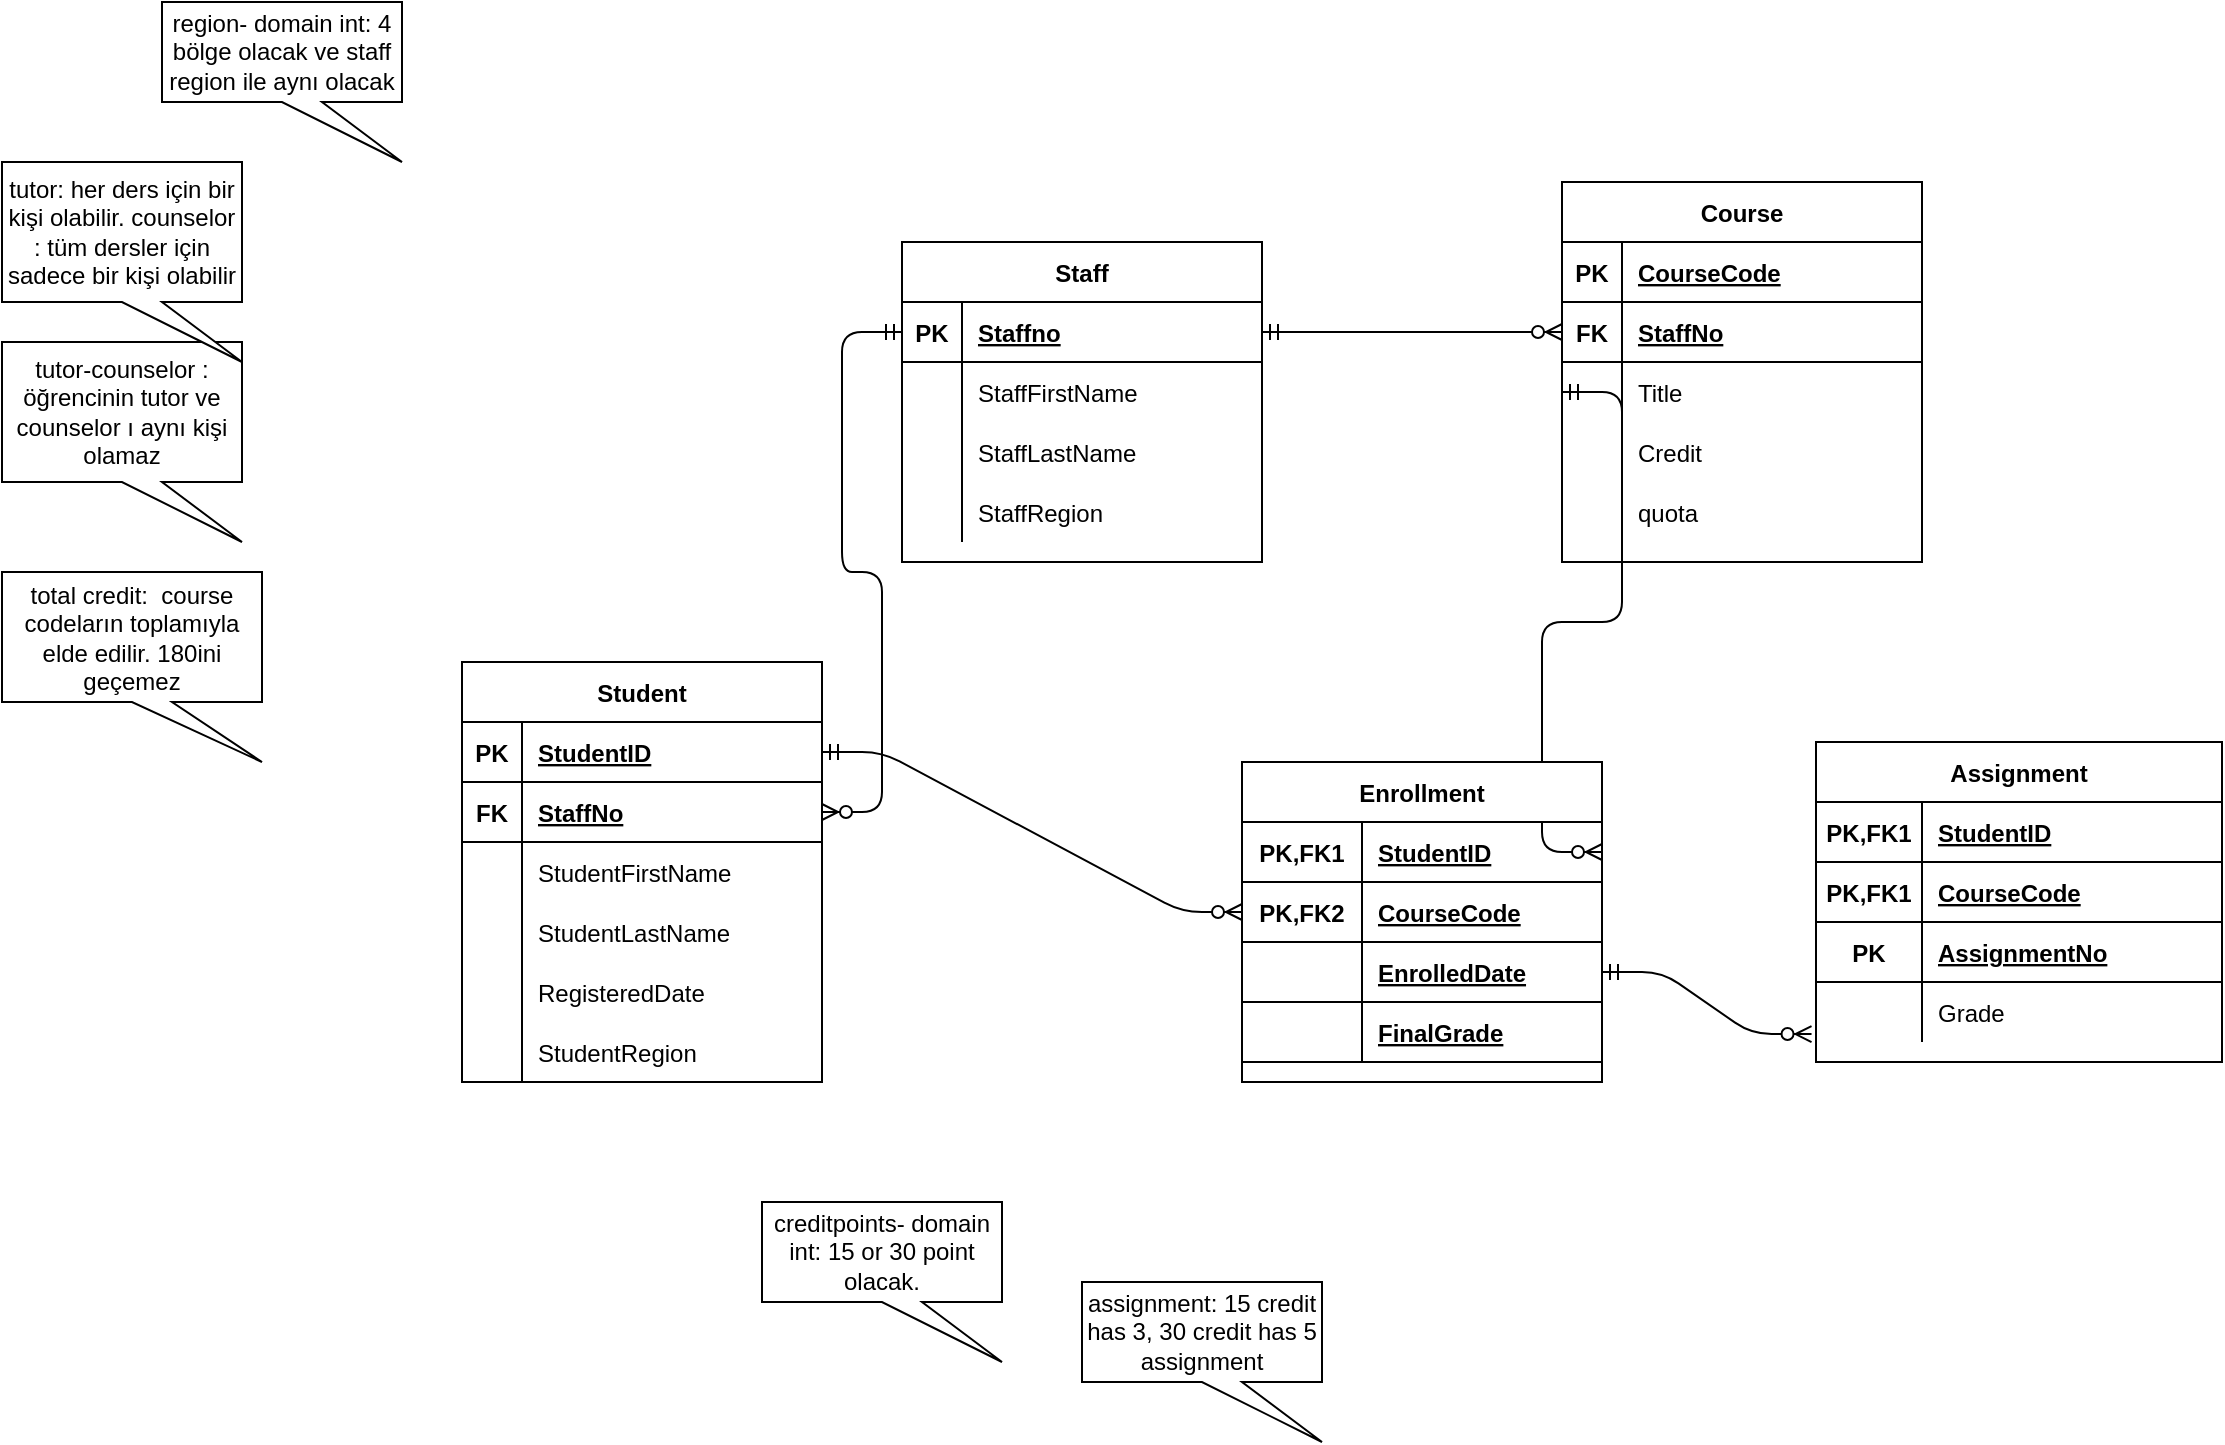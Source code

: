 <mxfile version="13.7.3" type="device"><diagram id="dAmoCM9fYqHxdcc0w0ov" name="Sayfa -1"><mxGraphModel dx="2169" dy="642" grid="1" gridSize="10" guides="1" tooltips="1" connect="1" arrows="1" fold="1" page="1" pageScale="1" pageWidth="827" pageHeight="1169" math="0" shadow="0"><root><mxCell id="0"/><mxCell id="1" parent="0"/><mxCell id="5inoT8lGErBf_DBicO5m-40" value="region- domain int: 4 bölge olacak ve staff region ile aynı olacak" style="shape=callout;whiteSpace=wrap;html=1;perimeter=calloutPerimeter;position2=1;" parent="1" vertex="1"><mxGeometry y="70" width="120" height="80" as="geometry"/></mxCell><mxCell id="5inoT8lGErBf_DBicO5m-42" value="" style="edgeStyle=entityRelationEdgeStyle;fontSize=12;html=1;endArrow=ERmandOne;endFill=0;startArrow=ERzeroToMany;entryX=0;entryY=0.5;entryDx=0;entryDy=0;exitX=1;exitY=0.5;exitDx=0;exitDy=0;" parent="1" source="5inoT8lGErBf_DBicO5m-117" target="5inoT8lGErBf_DBicO5m-31" edge="1"><mxGeometry width="100" height="100" relative="1" as="geometry"><mxPoint x="320" y="300" as="sourcePoint"/><mxPoint x="250" y="510" as="targetPoint"/></mxGeometry></mxCell><mxCell id="5inoT8lGErBf_DBicO5m-60" value="" style="edgeStyle=entityRelationEdgeStyle;fontSize=12;html=1;endArrow=ERmandOne;endFill=0;startArrow=ERzeroToMany;exitX=1;exitY=0.5;exitDx=0;exitDy=0;" parent="1" source="5inoT8lGErBf_DBicO5m-159" target="5inoT8lGErBf_DBicO5m-15" edge="1"><mxGeometry width="100" height="100" relative="1" as="geometry"><mxPoint x="330" y="400" as="sourcePoint"/><mxPoint x="420" y="180" as="targetPoint"/></mxGeometry></mxCell><mxCell id="5inoT8lGErBf_DBicO5m-67" value="creditpoints- domain int: 15 or 30 point olacak." style="shape=callout;whiteSpace=wrap;html=1;perimeter=calloutPerimeter;position2=1;" parent="1" vertex="1"><mxGeometry x="300" y="670" width="120" height="80" as="geometry"/></mxCell><mxCell id="5inoT8lGErBf_DBicO5m-71" value="total credit:&amp;nbsp; course codeların toplamıyla elde edilir. 180ini geçemez" style="shape=callout;whiteSpace=wrap;html=1;perimeter=calloutPerimeter;position2=1;" parent="1" vertex="1"><mxGeometry x="-80" y="355" width="130" height="95" as="geometry"/></mxCell><mxCell id="5inoT8lGErBf_DBicO5m-75" value="assignment: 15 credit has 3, 30 credit has 5 assignment" style="shape=callout;whiteSpace=wrap;html=1;perimeter=calloutPerimeter;position2=1;" parent="1" vertex="1"><mxGeometry x="460" y="710" width="120" height="80" as="geometry"/></mxCell><mxCell id="5inoT8lGErBf_DBicO5m-104" value="tutor-counselor : öğrencinin tutor ve counselor ı aynı kişi olamaz" style="shape=callout;whiteSpace=wrap;html=1;perimeter=calloutPerimeter;position2=1;" parent="1" vertex="1"><mxGeometry x="-80" y="240" width="120" height="100" as="geometry"/></mxCell><mxCell id="5inoT8lGErBf_DBicO5m-107" value="tutor: her ders için bir kişi olabilir. counselor : tüm dersler için sadece bir kişi olabilir" style="shape=callout;whiteSpace=wrap;html=1;perimeter=calloutPerimeter;position2=1;" parent="1" vertex="1"><mxGeometry x="-80" y="150" width="120" height="100" as="geometry"/></mxCell><mxCell id="5inoT8lGErBf_DBicO5m-115" value="" style="edgeStyle=entityRelationEdgeStyle;fontSize=12;html=1;endArrow=ERzeroToMany;endFill=1;startArrow=ERmandOne;entryX=-0.011;entryY=0.867;entryDx=0;entryDy=0;entryPerimeter=0;startFill=0;" parent="1" source="5inoT8lGErBf_DBicO5m-144" target="5inoT8lGErBf_DBicO5m-80" edge="1"><mxGeometry width="100" height="100" relative="1" as="geometry"><mxPoint x="440" y="675" as="sourcePoint"/><mxPoint x="540" y="575" as="targetPoint"/></mxGeometry></mxCell><mxCell id="5inoT8lGErBf_DBicO5m-133" value="" style="edgeStyle=entityRelationEdgeStyle;fontSize=12;html=1;endArrow=ERzeroToMany;endFill=1;startArrow=ERmandOne;startFill=0;entryX=0;entryY=0.5;entryDx=0;entryDy=0;exitX=1;exitY=0.5;exitDx=0;exitDy=0;" parent="1" source="5inoT8lGErBf_DBicO5m-2" target="5inoT8lGErBf_DBicO5m-129" edge="1"><mxGeometry width="100" height="100" relative="1" as="geometry"><mxPoint x="570" y="460" as="sourcePoint"/><mxPoint x="430" y="520" as="targetPoint"/></mxGeometry></mxCell><mxCell id="5inoT8lGErBf_DBicO5m-27" value="Course" style="shape=table;startSize=30;container=1;collapsible=1;childLayout=tableLayout;fixedRows=1;rowLines=0;fontStyle=1;align=center;resizeLast=1;" parent="1" vertex="1"><mxGeometry x="700" y="160" width="180" height="190" as="geometry"/></mxCell><mxCell id="5inoT8lGErBf_DBicO5m-28" value="" style="shape=partialRectangle;collapsible=0;dropTarget=0;pointerEvents=0;fillColor=none;top=0;left=0;bottom=1;right=0;points=[[0,0.5],[1,0.5]];portConstraint=eastwest;" parent="5inoT8lGErBf_DBicO5m-27" vertex="1"><mxGeometry y="30" width="180" height="30" as="geometry"/></mxCell><mxCell id="5inoT8lGErBf_DBicO5m-29" value="PK" style="shape=partialRectangle;connectable=0;fillColor=none;top=0;left=0;bottom=0;right=0;fontStyle=1;overflow=hidden;" parent="5inoT8lGErBf_DBicO5m-28" vertex="1"><mxGeometry width="30" height="30" as="geometry"/></mxCell><mxCell id="5inoT8lGErBf_DBicO5m-30" value="CourseCode" style="shape=partialRectangle;connectable=0;fillColor=none;top=0;left=0;bottom=0;right=0;align=left;spacingLeft=6;fontStyle=5;overflow=hidden;" parent="5inoT8lGErBf_DBicO5m-28" vertex="1"><mxGeometry x="30" width="150" height="30" as="geometry"/></mxCell><mxCell id="5inoT8lGErBf_DBicO5m-153" style="shape=partialRectangle;collapsible=0;dropTarget=0;pointerEvents=0;fillColor=none;top=0;left=0;bottom=1;right=0;points=[[0,0.5],[1,0.5]];portConstraint=eastwest;" parent="5inoT8lGErBf_DBicO5m-27" vertex="1"><mxGeometry y="60" width="180" height="30" as="geometry"/></mxCell><mxCell id="5inoT8lGErBf_DBicO5m-154" value="FK" style="shape=partialRectangle;connectable=0;fillColor=none;top=0;left=0;bottom=0;right=0;fontStyle=1;overflow=hidden;" parent="5inoT8lGErBf_DBicO5m-153" vertex="1"><mxGeometry width="30" height="30" as="geometry"/></mxCell><mxCell id="5inoT8lGErBf_DBicO5m-155" value="StaffNo" style="shape=partialRectangle;connectable=0;fillColor=none;top=0;left=0;bottom=0;right=0;align=left;spacingLeft=6;fontStyle=5;overflow=hidden;" parent="5inoT8lGErBf_DBicO5m-153" vertex="1"><mxGeometry x="30" width="150" height="30" as="geometry"/></mxCell><mxCell id="5inoT8lGErBf_DBicO5m-31" value="" style="shape=partialRectangle;collapsible=0;dropTarget=0;pointerEvents=0;fillColor=none;top=0;left=0;bottom=0;right=0;points=[[0,0.5],[1,0.5]];portConstraint=eastwest;" parent="5inoT8lGErBf_DBicO5m-27" vertex="1"><mxGeometry y="90" width="180" height="30" as="geometry"/></mxCell><mxCell id="5inoT8lGErBf_DBicO5m-32" value="" style="shape=partialRectangle;connectable=0;fillColor=none;top=0;left=0;bottom=0;right=0;editable=1;overflow=hidden;" parent="5inoT8lGErBf_DBicO5m-31" vertex="1"><mxGeometry width="30" height="30" as="geometry"/></mxCell><mxCell id="5inoT8lGErBf_DBicO5m-33" value="Title" style="shape=partialRectangle;connectable=0;fillColor=none;top=0;left=0;bottom=0;right=0;align=left;spacingLeft=6;overflow=hidden;" parent="5inoT8lGErBf_DBicO5m-31" vertex="1"><mxGeometry x="30" width="150" height="30" as="geometry"/></mxCell><mxCell id="5inoT8lGErBf_DBicO5m-34" value="" style="shape=partialRectangle;collapsible=0;dropTarget=0;pointerEvents=0;fillColor=none;top=0;left=0;bottom=0;right=0;points=[[0,0.5],[1,0.5]];portConstraint=eastwest;" parent="5inoT8lGErBf_DBicO5m-27" vertex="1"><mxGeometry y="120" width="180" height="30" as="geometry"/></mxCell><mxCell id="5inoT8lGErBf_DBicO5m-35" value="" style="shape=partialRectangle;connectable=0;fillColor=none;top=0;left=0;bottom=0;right=0;editable=1;overflow=hidden;" parent="5inoT8lGErBf_DBicO5m-34" vertex="1"><mxGeometry width="30" height="30" as="geometry"/></mxCell><mxCell id="5inoT8lGErBf_DBicO5m-36" value="Credit" style="shape=partialRectangle;connectable=0;fillColor=none;top=0;left=0;bottom=0;right=0;align=left;spacingLeft=6;overflow=hidden;" parent="5inoT8lGErBf_DBicO5m-34" vertex="1"><mxGeometry x="30" width="150" height="30" as="geometry"/></mxCell><mxCell id="5inoT8lGErBf_DBicO5m-37" value="" style="shape=partialRectangle;collapsible=0;dropTarget=0;pointerEvents=0;fillColor=none;top=0;left=0;bottom=0;right=0;points=[[0,0.5],[1,0.5]];portConstraint=eastwest;" parent="5inoT8lGErBf_DBicO5m-27" vertex="1"><mxGeometry y="150" width="180" height="30" as="geometry"/></mxCell><mxCell id="5inoT8lGErBf_DBicO5m-38" value="" style="shape=partialRectangle;connectable=0;fillColor=none;top=0;left=0;bottom=0;right=0;editable=1;overflow=hidden;" parent="5inoT8lGErBf_DBicO5m-37" vertex="1"><mxGeometry width="30" height="30" as="geometry"/></mxCell><mxCell id="5inoT8lGErBf_DBicO5m-39" value="quota" style="shape=partialRectangle;connectable=0;fillColor=none;top=0;left=0;bottom=0;right=0;align=left;spacingLeft=6;overflow=hidden;" parent="5inoT8lGErBf_DBicO5m-37" vertex="1"><mxGeometry x="30" width="150" height="30" as="geometry"/></mxCell><mxCell id="5inoT8lGErBf_DBicO5m-1" value="Student" style="shape=table;startSize=30;container=1;collapsible=1;childLayout=tableLayout;fixedRows=1;rowLines=0;fontStyle=1;align=center;resizeLast=1;" parent="1" vertex="1"><mxGeometry x="150" y="400" width="180" height="210" as="geometry"/></mxCell><mxCell id="5inoT8lGErBf_DBicO5m-2" value="" style="shape=partialRectangle;collapsible=0;dropTarget=0;pointerEvents=0;fillColor=none;top=0;left=0;bottom=1;right=0;points=[[0,0.5],[1,0.5]];portConstraint=eastwest;" parent="5inoT8lGErBf_DBicO5m-1" vertex="1"><mxGeometry y="30" width="180" height="30" as="geometry"/></mxCell><mxCell id="5inoT8lGErBf_DBicO5m-3" value="PK" style="shape=partialRectangle;connectable=0;fillColor=none;top=0;left=0;bottom=0;right=0;fontStyle=1;overflow=hidden;" parent="5inoT8lGErBf_DBicO5m-2" vertex="1"><mxGeometry width="30" height="30" as="geometry"/></mxCell><mxCell id="5inoT8lGErBf_DBicO5m-4" value="StudentID" style="shape=partialRectangle;connectable=0;fillColor=none;top=0;left=0;bottom=0;right=0;align=left;spacingLeft=6;fontStyle=5;overflow=hidden;" parent="5inoT8lGErBf_DBicO5m-2" vertex="1"><mxGeometry x="30" width="150" height="30" as="geometry"/></mxCell><mxCell id="5inoT8lGErBf_DBicO5m-159" style="shape=partialRectangle;collapsible=0;dropTarget=0;pointerEvents=0;fillColor=none;top=0;left=0;bottom=1;right=0;points=[[0,0.5],[1,0.5]];portConstraint=eastwest;" parent="5inoT8lGErBf_DBicO5m-1" vertex="1"><mxGeometry y="60" width="180" height="30" as="geometry"/></mxCell><mxCell id="5inoT8lGErBf_DBicO5m-160" value="FK" style="shape=partialRectangle;connectable=0;fillColor=none;top=0;left=0;bottom=0;right=0;fontStyle=1;overflow=hidden;" parent="5inoT8lGErBf_DBicO5m-159" vertex="1"><mxGeometry width="30" height="30" as="geometry"/></mxCell><mxCell id="5inoT8lGErBf_DBicO5m-161" value="StaffNo" style="shape=partialRectangle;connectable=0;fillColor=none;top=0;left=0;bottom=0;right=0;align=left;spacingLeft=6;fontStyle=5;overflow=hidden;" parent="5inoT8lGErBf_DBicO5m-159" vertex="1"><mxGeometry x="30" width="150" height="30" as="geometry"/></mxCell><mxCell id="5inoT8lGErBf_DBicO5m-5" value="" style="shape=partialRectangle;collapsible=0;dropTarget=0;pointerEvents=0;fillColor=none;top=0;left=0;bottom=0;right=0;points=[[0,0.5],[1,0.5]];portConstraint=eastwest;" parent="5inoT8lGErBf_DBicO5m-1" vertex="1"><mxGeometry y="90" width="180" height="30" as="geometry"/></mxCell><mxCell id="5inoT8lGErBf_DBicO5m-6" value="" style="shape=partialRectangle;connectable=0;fillColor=none;top=0;left=0;bottom=0;right=0;editable=1;overflow=hidden;" parent="5inoT8lGErBf_DBicO5m-5" vertex="1"><mxGeometry width="30" height="30" as="geometry"/></mxCell><mxCell id="5inoT8lGErBf_DBicO5m-7" value="StudentFirstName" style="shape=partialRectangle;connectable=0;fillColor=none;top=0;left=0;bottom=0;right=0;align=left;spacingLeft=6;overflow=hidden;" parent="5inoT8lGErBf_DBicO5m-5" vertex="1"><mxGeometry x="30" width="150" height="30" as="geometry"/></mxCell><mxCell id="5inoT8lGErBf_DBicO5m-8" value="" style="shape=partialRectangle;collapsible=0;dropTarget=0;pointerEvents=0;fillColor=none;top=0;left=0;bottom=0;right=0;points=[[0,0.5],[1,0.5]];portConstraint=eastwest;" parent="5inoT8lGErBf_DBicO5m-1" vertex="1"><mxGeometry y="120" width="180" height="30" as="geometry"/></mxCell><mxCell id="5inoT8lGErBf_DBicO5m-9" value="" style="shape=partialRectangle;connectable=0;fillColor=none;top=0;left=0;bottom=0;right=0;editable=1;overflow=hidden;" parent="5inoT8lGErBf_DBicO5m-8" vertex="1"><mxGeometry width="30" height="30" as="geometry"/></mxCell><mxCell id="5inoT8lGErBf_DBicO5m-10" value="StudentLastName" style="shape=partialRectangle;connectable=0;fillColor=none;top=0;left=0;bottom=0;right=0;align=left;spacingLeft=6;overflow=hidden;" parent="5inoT8lGErBf_DBicO5m-8" vertex="1"><mxGeometry x="30" width="150" height="30" as="geometry"/></mxCell><mxCell id="5inoT8lGErBf_DBicO5m-11" value="" style="shape=partialRectangle;collapsible=0;dropTarget=0;pointerEvents=0;fillColor=none;top=0;left=0;bottom=0;right=0;points=[[0,0.5],[1,0.5]];portConstraint=eastwest;" parent="5inoT8lGErBf_DBicO5m-1" vertex="1"><mxGeometry y="150" width="180" height="30" as="geometry"/></mxCell><mxCell id="5inoT8lGErBf_DBicO5m-12" value="" style="shape=partialRectangle;connectable=0;fillColor=none;top=0;left=0;bottom=0;right=0;editable=1;overflow=hidden;" parent="5inoT8lGErBf_DBicO5m-11" vertex="1"><mxGeometry width="30" height="30" as="geometry"/></mxCell><mxCell id="5inoT8lGErBf_DBicO5m-13" value="RegisteredDate" style="shape=partialRectangle;connectable=0;fillColor=none;top=0;left=0;bottom=0;right=0;align=left;spacingLeft=6;overflow=hidden;" parent="5inoT8lGErBf_DBicO5m-11" vertex="1"><mxGeometry x="30" width="150" height="30" as="geometry"/></mxCell><mxCell id="5inoT8lGErBf_DBicO5m-68" style="shape=partialRectangle;collapsible=0;dropTarget=0;pointerEvents=0;fillColor=none;top=0;left=0;bottom=0;right=0;points=[[0,0.5],[1,0.5]];portConstraint=eastwest;" parent="5inoT8lGErBf_DBicO5m-1" vertex="1"><mxGeometry y="180" width="180" height="30" as="geometry"/></mxCell><mxCell id="5inoT8lGErBf_DBicO5m-69" style="shape=partialRectangle;connectable=0;fillColor=none;top=0;left=0;bottom=0;right=0;editable=1;overflow=hidden;" parent="5inoT8lGErBf_DBicO5m-68" vertex="1"><mxGeometry width="30" height="30" as="geometry"/></mxCell><mxCell id="5inoT8lGErBf_DBicO5m-70" value="StudentRegion" style="shape=partialRectangle;connectable=0;fillColor=none;top=0;left=0;bottom=0;right=0;align=left;spacingLeft=6;overflow=hidden;" parent="5inoT8lGErBf_DBicO5m-68" vertex="1"><mxGeometry x="30" width="150" height="30" as="geometry"/></mxCell><mxCell id="5inoT8lGErBf_DBicO5m-163" value="" style="edgeStyle=entityRelationEdgeStyle;fontSize=12;html=1;endArrow=ERzeroToMany;startArrow=ERmandOne;exitX=1;exitY=0.5;exitDx=0;exitDy=0;entryX=0;entryY=0.5;entryDx=0;entryDy=0;endFill=1;" parent="1" source="5inoT8lGErBf_DBicO5m-15" target="5inoT8lGErBf_DBicO5m-153" edge="1"><mxGeometry width="100" height="100" relative="1" as="geometry"><mxPoint x="590" y="280" as="sourcePoint"/><mxPoint x="690" y="180" as="targetPoint"/></mxGeometry></mxCell><mxCell id="5inoT8lGErBf_DBicO5m-116" value="Enrollment" style="shape=table;startSize=30;container=1;collapsible=1;childLayout=tableLayout;fixedRows=1;rowLines=0;fontStyle=1;align=center;resizeLast=1;" parent="1" vertex="1"><mxGeometry x="540" y="450" width="180" height="160" as="geometry"/></mxCell><mxCell id="5inoT8lGErBf_DBicO5m-117" value="" style="shape=partialRectangle;collapsible=0;dropTarget=0;pointerEvents=0;fillColor=none;top=0;left=0;bottom=1;right=0;points=[[0,0.5],[1,0.5]];portConstraint=eastwest;" parent="5inoT8lGErBf_DBicO5m-116" vertex="1"><mxGeometry y="30" width="180" height="30" as="geometry"/></mxCell><mxCell id="5inoT8lGErBf_DBicO5m-118" value="PK,FK1" style="shape=partialRectangle;connectable=0;fillColor=none;top=0;left=0;bottom=0;right=0;fontStyle=1;overflow=hidden;" parent="5inoT8lGErBf_DBicO5m-117" vertex="1"><mxGeometry width="60.0" height="30" as="geometry"/></mxCell><mxCell id="5inoT8lGErBf_DBicO5m-119" value="StudentID" style="shape=partialRectangle;connectable=0;fillColor=none;top=0;left=0;bottom=0;right=0;align=left;spacingLeft=6;fontStyle=5;overflow=hidden;" parent="5inoT8lGErBf_DBicO5m-117" vertex="1"><mxGeometry x="60.0" width="120.0" height="30" as="geometry"/></mxCell><mxCell id="5inoT8lGErBf_DBicO5m-129" style="shape=partialRectangle;collapsible=0;dropTarget=0;pointerEvents=0;fillColor=none;top=0;left=0;bottom=1;right=0;points=[[0,0.5],[1,0.5]];portConstraint=eastwest;" parent="5inoT8lGErBf_DBicO5m-116" vertex="1"><mxGeometry y="60" width="180" height="30" as="geometry"/></mxCell><mxCell id="5inoT8lGErBf_DBicO5m-130" value="PK,FK2" style="shape=partialRectangle;connectable=0;fillColor=none;top=0;left=0;bottom=0;right=0;fontStyle=1;overflow=hidden;" parent="5inoT8lGErBf_DBicO5m-129" vertex="1"><mxGeometry width="60.0" height="30" as="geometry"/></mxCell><mxCell id="5inoT8lGErBf_DBicO5m-131" value="CourseCode" style="shape=partialRectangle;connectable=0;fillColor=none;top=0;left=0;bottom=0;right=0;align=left;spacingLeft=6;fontStyle=5;overflow=hidden;" parent="5inoT8lGErBf_DBicO5m-129" vertex="1"><mxGeometry x="60.0" width="120.0" height="30" as="geometry"/></mxCell><mxCell id="5inoT8lGErBf_DBicO5m-144" style="shape=partialRectangle;collapsible=0;dropTarget=0;pointerEvents=0;fillColor=none;top=0;left=0;bottom=1;right=0;points=[[0,0.5],[1,0.5]];portConstraint=eastwest;" parent="5inoT8lGErBf_DBicO5m-116" vertex="1"><mxGeometry y="90" width="180" height="30" as="geometry"/></mxCell><mxCell id="5inoT8lGErBf_DBicO5m-145" style="shape=partialRectangle;connectable=0;fillColor=none;top=0;left=0;bottom=0;right=0;fontStyle=1;overflow=hidden;" parent="5inoT8lGErBf_DBicO5m-144" vertex="1"><mxGeometry width="60.0" height="30" as="geometry"/></mxCell><mxCell id="5inoT8lGErBf_DBicO5m-146" value="EnrolledDate" style="shape=partialRectangle;connectable=0;fillColor=none;top=0;left=0;bottom=0;right=0;align=left;spacingLeft=6;fontStyle=5;overflow=hidden;" parent="5inoT8lGErBf_DBicO5m-144" vertex="1"><mxGeometry x="60.0" width="120.0" height="30" as="geometry"/></mxCell><mxCell id="5inoT8lGErBf_DBicO5m-147" style="shape=partialRectangle;collapsible=0;dropTarget=0;pointerEvents=0;fillColor=none;top=0;left=0;bottom=1;right=0;points=[[0,0.5],[1,0.5]];portConstraint=eastwest;" parent="5inoT8lGErBf_DBicO5m-116" vertex="1"><mxGeometry y="120" width="180" height="30" as="geometry"/></mxCell><mxCell id="5inoT8lGErBf_DBicO5m-148" style="shape=partialRectangle;connectable=0;fillColor=none;top=0;left=0;bottom=0;right=0;fontStyle=1;overflow=hidden;" parent="5inoT8lGErBf_DBicO5m-147" vertex="1"><mxGeometry width="60.0" height="30" as="geometry"/></mxCell><mxCell id="5inoT8lGErBf_DBicO5m-149" value="FinalGrade" style="shape=partialRectangle;connectable=0;fillColor=none;top=0;left=0;bottom=0;right=0;align=left;spacingLeft=6;fontStyle=5;overflow=hidden;" parent="5inoT8lGErBf_DBicO5m-147" vertex="1"><mxGeometry x="60.0" width="120.0" height="30" as="geometry"/></mxCell><mxCell id="5inoT8lGErBf_DBicO5m-76" value="Assignment" style="shape=table;startSize=30;container=1;collapsible=1;childLayout=tableLayout;fixedRows=1;rowLines=0;fontStyle=1;align=center;resizeLast=1;" parent="1" vertex="1"><mxGeometry x="827" y="440" width="203" height="160" as="geometry"/></mxCell><mxCell id="5inoT8lGErBf_DBicO5m-77" value="" style="shape=partialRectangle;collapsible=0;dropTarget=0;pointerEvents=0;fillColor=none;top=0;left=0;bottom=1;right=0;points=[[0,0.5],[1,0.5]];portConstraint=eastwest;" parent="5inoT8lGErBf_DBicO5m-76" vertex="1"><mxGeometry y="30" width="203" height="30" as="geometry"/></mxCell><mxCell id="5inoT8lGErBf_DBicO5m-78" value="PK,FK1" style="shape=partialRectangle;connectable=0;fillColor=none;top=0;left=0;bottom=0;right=0;fontStyle=1;overflow=hidden;" parent="5inoT8lGErBf_DBicO5m-77" vertex="1"><mxGeometry width="53" height="30" as="geometry"/></mxCell><mxCell id="5inoT8lGErBf_DBicO5m-79" value="StudentID" style="shape=partialRectangle;connectable=0;fillColor=none;top=0;left=0;bottom=0;right=0;align=left;spacingLeft=6;fontStyle=5;overflow=hidden;" parent="5inoT8lGErBf_DBicO5m-77" vertex="1"><mxGeometry x="53" width="150" height="30" as="geometry"/></mxCell><mxCell id="5inoT8lGErBf_DBicO5m-111" style="shape=partialRectangle;collapsible=0;dropTarget=0;pointerEvents=0;fillColor=none;top=0;left=0;bottom=1;right=0;points=[[0,0.5],[1,0.5]];portConstraint=eastwest;" parent="5inoT8lGErBf_DBicO5m-76" vertex="1"><mxGeometry y="60" width="203" height="30" as="geometry"/></mxCell><mxCell id="5inoT8lGErBf_DBicO5m-112" value="PK,FK1" style="shape=partialRectangle;connectable=0;fillColor=none;top=0;left=0;bottom=0;right=0;fontStyle=1;overflow=hidden;" parent="5inoT8lGErBf_DBicO5m-111" vertex="1"><mxGeometry width="53" height="30" as="geometry"/></mxCell><mxCell id="5inoT8lGErBf_DBicO5m-113" value="CourseCode" style="shape=partialRectangle;connectable=0;fillColor=none;top=0;left=0;bottom=0;right=0;align=left;spacingLeft=6;fontStyle=5;overflow=hidden;" parent="5inoT8lGErBf_DBicO5m-111" vertex="1"><mxGeometry x="53" width="150" height="30" as="geometry"/></mxCell><mxCell id="5inoT8lGErBf_DBicO5m-173" style="shape=partialRectangle;collapsible=0;dropTarget=0;pointerEvents=0;fillColor=none;top=0;left=0;bottom=1;right=0;points=[[0,0.5],[1,0.5]];portConstraint=eastwest;" parent="5inoT8lGErBf_DBicO5m-76" vertex="1"><mxGeometry y="90" width="203" height="30" as="geometry"/></mxCell><mxCell id="5inoT8lGErBf_DBicO5m-174" value="PK" style="shape=partialRectangle;connectable=0;fillColor=none;top=0;left=0;bottom=0;right=0;fontStyle=1;overflow=hidden;" parent="5inoT8lGErBf_DBicO5m-173" vertex="1"><mxGeometry width="53" height="30" as="geometry"/></mxCell><mxCell id="5inoT8lGErBf_DBicO5m-175" value="AssignmentNo" style="shape=partialRectangle;connectable=0;fillColor=none;top=0;left=0;bottom=0;right=0;align=left;spacingLeft=6;fontStyle=5;overflow=hidden;" parent="5inoT8lGErBf_DBicO5m-173" vertex="1"><mxGeometry x="53" width="150" height="30" as="geometry"/></mxCell><mxCell id="5inoT8lGErBf_DBicO5m-80" value="" style="shape=partialRectangle;collapsible=0;dropTarget=0;pointerEvents=0;fillColor=none;top=0;left=0;bottom=0;right=0;points=[[0,0.5],[1,0.5]];portConstraint=eastwest;" parent="5inoT8lGErBf_DBicO5m-76" vertex="1"><mxGeometry y="120" width="203" height="30" as="geometry"/></mxCell><mxCell id="5inoT8lGErBf_DBicO5m-81" value="" style="shape=partialRectangle;connectable=0;fillColor=none;top=0;left=0;bottom=0;right=0;editable=1;overflow=hidden;" parent="5inoT8lGErBf_DBicO5m-80" vertex="1"><mxGeometry width="53" height="30" as="geometry"/></mxCell><mxCell id="5inoT8lGErBf_DBicO5m-82" value="Grade" style="shape=partialRectangle;connectable=0;fillColor=none;top=0;left=0;bottom=0;right=0;align=left;spacingLeft=6;overflow=hidden;" parent="5inoT8lGErBf_DBicO5m-80" vertex="1"><mxGeometry x="53" width="150" height="30" as="geometry"/></mxCell><mxCell id="5inoT8lGErBf_DBicO5m-14" value="Staff" style="shape=table;startSize=30;container=1;collapsible=1;childLayout=tableLayout;fixedRows=1;rowLines=0;fontStyle=1;align=center;resizeLast=1;" parent="1" vertex="1"><mxGeometry x="370" y="190" width="180" height="160" as="geometry"/></mxCell><mxCell id="5inoT8lGErBf_DBicO5m-15" value="" style="shape=partialRectangle;collapsible=0;dropTarget=0;pointerEvents=0;fillColor=none;top=0;left=0;bottom=1;right=0;points=[[0,0.5],[1,0.5]];portConstraint=eastwest;" parent="5inoT8lGErBf_DBicO5m-14" vertex="1"><mxGeometry y="30" width="180" height="30" as="geometry"/></mxCell><mxCell id="5inoT8lGErBf_DBicO5m-16" value="PK" style="shape=partialRectangle;connectable=0;fillColor=none;top=0;left=0;bottom=0;right=0;fontStyle=1;overflow=hidden;" parent="5inoT8lGErBf_DBicO5m-15" vertex="1"><mxGeometry width="30" height="30" as="geometry"/></mxCell><mxCell id="5inoT8lGErBf_DBicO5m-17" value="Staffno" style="shape=partialRectangle;connectable=0;fillColor=none;top=0;left=0;bottom=0;right=0;align=left;spacingLeft=6;fontStyle=5;overflow=hidden;" parent="5inoT8lGErBf_DBicO5m-15" vertex="1"><mxGeometry x="30" width="150" height="30" as="geometry"/></mxCell><mxCell id="5inoT8lGErBf_DBicO5m-18" value="" style="shape=partialRectangle;collapsible=0;dropTarget=0;pointerEvents=0;fillColor=none;top=0;left=0;bottom=0;right=0;points=[[0,0.5],[1,0.5]];portConstraint=eastwest;" parent="5inoT8lGErBf_DBicO5m-14" vertex="1"><mxGeometry y="60" width="180" height="30" as="geometry"/></mxCell><mxCell id="5inoT8lGErBf_DBicO5m-19" value="" style="shape=partialRectangle;connectable=0;fillColor=none;top=0;left=0;bottom=0;right=0;editable=1;overflow=hidden;" parent="5inoT8lGErBf_DBicO5m-18" vertex="1"><mxGeometry width="30" height="30" as="geometry"/></mxCell><mxCell id="5inoT8lGErBf_DBicO5m-20" value="StaffFirstName" style="shape=partialRectangle;connectable=0;fillColor=none;top=0;left=0;bottom=0;right=0;align=left;spacingLeft=6;overflow=hidden;" parent="5inoT8lGErBf_DBicO5m-18" vertex="1"><mxGeometry x="30" width="150" height="30" as="geometry"/></mxCell><mxCell id="5inoT8lGErBf_DBicO5m-21" value="" style="shape=partialRectangle;collapsible=0;dropTarget=0;pointerEvents=0;fillColor=none;top=0;left=0;bottom=0;right=0;points=[[0,0.5],[1,0.5]];portConstraint=eastwest;" parent="5inoT8lGErBf_DBicO5m-14" vertex="1"><mxGeometry y="90" width="180" height="30" as="geometry"/></mxCell><mxCell id="5inoT8lGErBf_DBicO5m-22" value="" style="shape=partialRectangle;connectable=0;fillColor=none;top=0;left=0;bottom=0;right=0;editable=1;overflow=hidden;" parent="5inoT8lGErBf_DBicO5m-21" vertex="1"><mxGeometry width="30" height="30" as="geometry"/></mxCell><mxCell id="5inoT8lGErBf_DBicO5m-23" value="StaffLastName" style="shape=partialRectangle;connectable=0;fillColor=none;top=0;left=0;bottom=0;right=0;align=left;spacingLeft=6;overflow=hidden;" parent="5inoT8lGErBf_DBicO5m-21" vertex="1"><mxGeometry x="30" width="150" height="30" as="geometry"/></mxCell><mxCell id="5inoT8lGErBf_DBicO5m-167" style="shape=partialRectangle;collapsible=0;dropTarget=0;pointerEvents=0;fillColor=none;top=0;left=0;bottom=0;right=0;points=[[0,0.5],[1,0.5]];portConstraint=eastwest;" parent="5inoT8lGErBf_DBicO5m-14" vertex="1"><mxGeometry y="120" width="180" height="30" as="geometry"/></mxCell><mxCell id="5inoT8lGErBf_DBicO5m-168" style="shape=partialRectangle;connectable=0;fillColor=none;top=0;left=0;bottom=0;right=0;editable=1;overflow=hidden;" parent="5inoT8lGErBf_DBicO5m-167" vertex="1"><mxGeometry width="30" height="30" as="geometry"/></mxCell><mxCell id="5inoT8lGErBf_DBicO5m-169" value="StaffRegion" style="shape=partialRectangle;connectable=0;fillColor=none;top=0;left=0;bottom=0;right=0;align=left;spacingLeft=6;overflow=hidden;" parent="5inoT8lGErBf_DBicO5m-167" vertex="1"><mxGeometry x="30" width="150" height="30" as="geometry"/></mxCell></root></mxGraphModel></diagram></mxfile>
